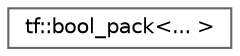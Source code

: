 digraph "类继承关系图"
{
 // LATEX_PDF_SIZE
  bgcolor="transparent";
  edge [fontname=Helvetica,fontsize=10,labelfontname=Helvetica,labelfontsize=10];
  node [fontname=Helvetica,fontsize=10,shape=box,height=0.2,width=0.4];
  rankdir="LR";
  Node0 [id="Node000000",label="tf::bool_pack\<... \>",height=0.2,width=0.4,color="grey40", fillcolor="white", style="filled",URL="$structtf_1_1bool__pack.html",tooltip=" "];
}
